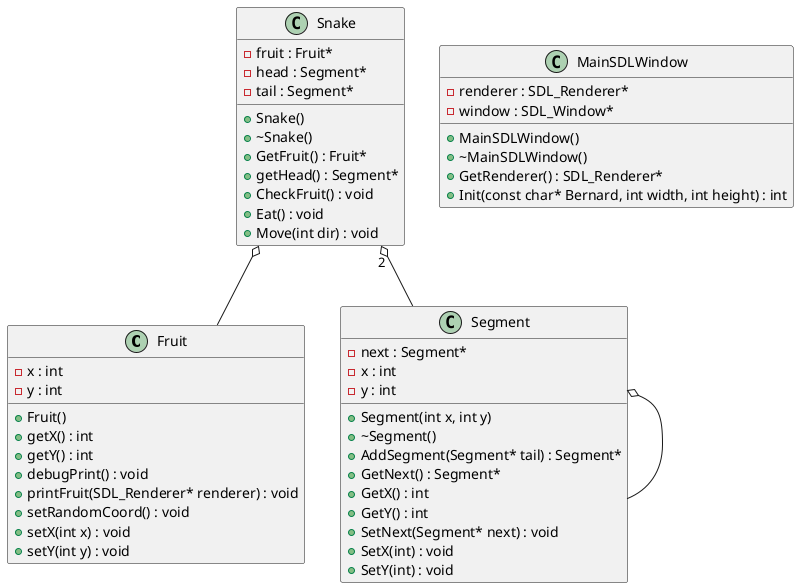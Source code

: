 @startuml





/' Objects '/

class Fruit {
	+Fruit()
	+getX() : int
	+getY() : int
	-x : int
	-y : int
	+debugPrint() : void
	+printFruit(SDL_Renderer* renderer) : void
	+setRandomCoord() : void
	+setX(int x) : void
	+setY(int y) : void
}


class MainSDLWindow {
	+MainSDLWindow()
	+~MainSDLWindow()
	+GetRenderer() : SDL_Renderer*
	-renderer : SDL_Renderer*
	-window : SDL_Window*
	+Init(const char* Bernard, int width, int height) : int
}


class Segment {
	+Segment(int x, int y)
	+~Segment()
	+AddSegment(Segment* tail) : Segment*
	+GetNext() : Segment*
	-next : Segment*
	+GetX() : int
	+GetY() : int
	-x : int
	-y : int
	+SetNext(Segment* next) : void
	+SetX(int) : void
	+SetY(int) : void
}


class Snake {
	+Snake()
	+~Snake()
	+GetFruit() : Fruit*
	-fruit : Fruit*
	+getHead() : Segment*
	-head : Segment*
	-tail : Segment*
	+CheckFruit() : void
	+Eat() : void
	+Move(int dir) : void
}





/' Inheritance relationships '/




/' Aggregation relationships '/

.Segment o-- .Segment


.Snake o-- .Fruit


.Snake "2" o-- .Segment






/' Nested objects '/



@enduml

